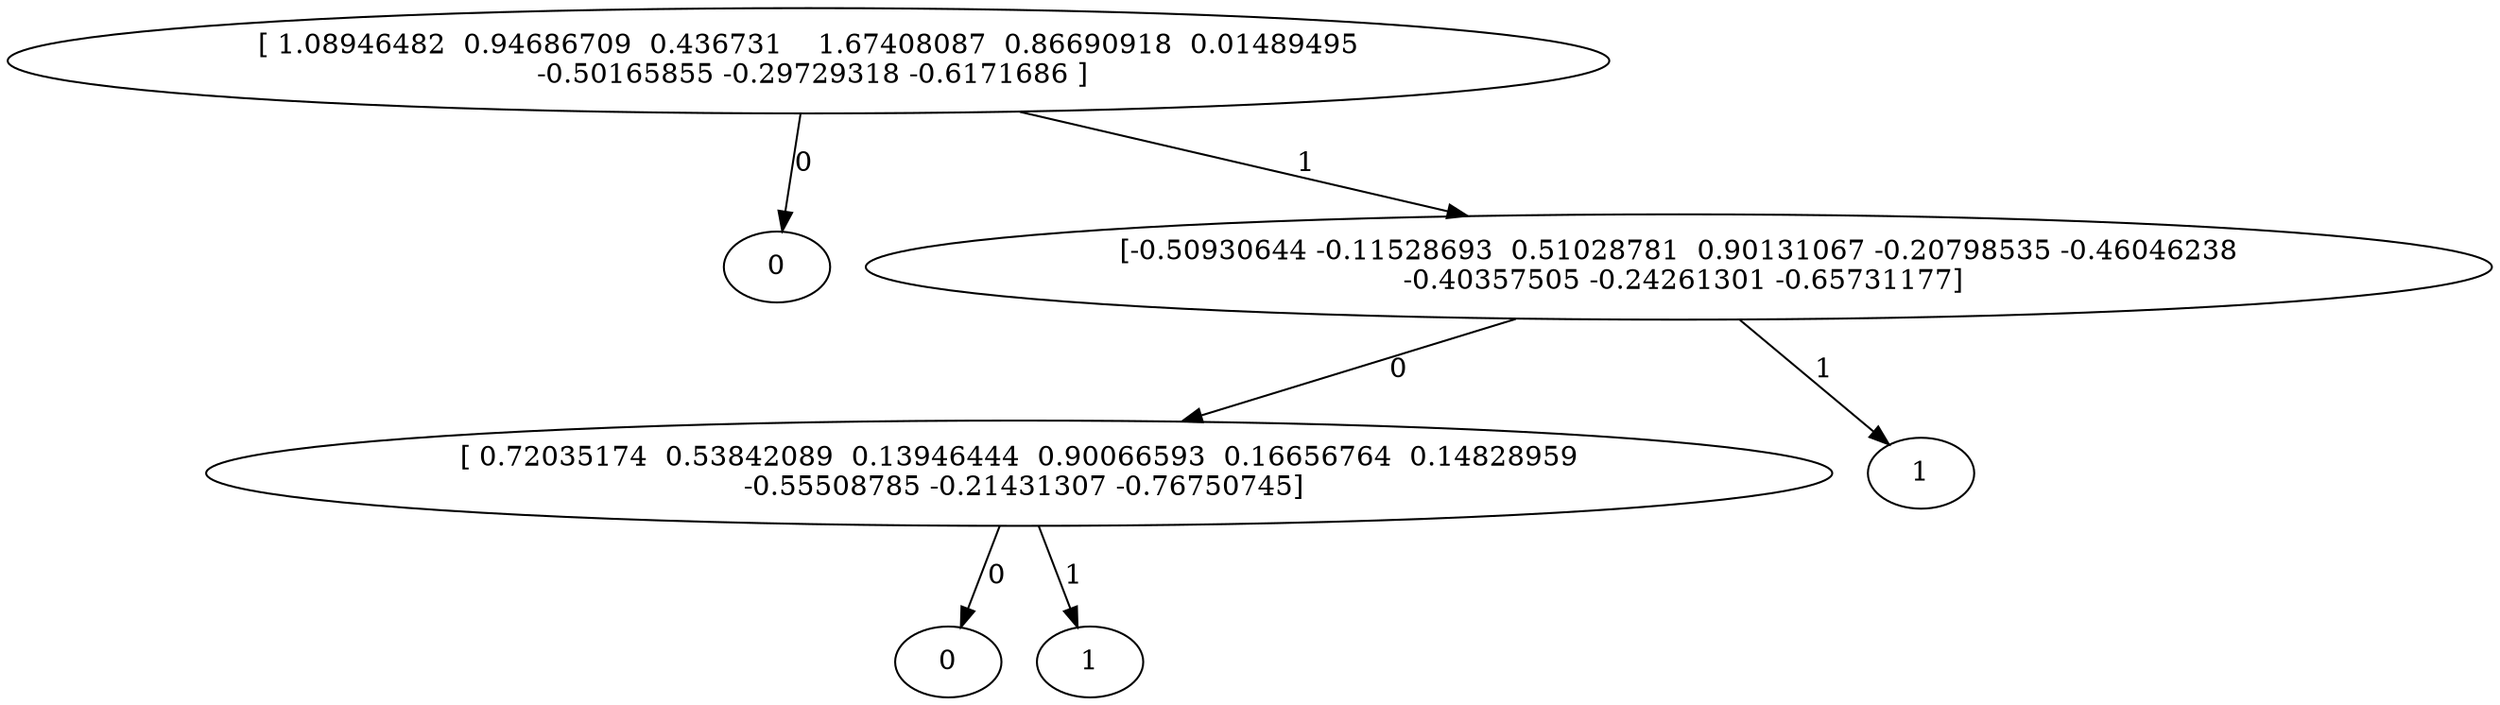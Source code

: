digraph G {
	0 [label="[ 1.08946482  0.94686709  0.436731    1.67408087  0.86690918  0.01489495
 -0.50165855 -0.29729318 -0.6171686 ]"]
	1 [label=0]
	0 -> 1 [label=0]
	2 [label="[-0.50930644 -0.11528693  0.51028781  0.90131067 -0.20798535 -0.46046238
 -0.40357505 -0.24261301 -0.65731177]"]
	0 -> 2 [label=1]
	3 [label="[ 0.72035174  0.53842089  0.13946444  0.90066593  0.16656764  0.14828959
 -0.55508785 -0.21431307 -0.76750745]"]
	2 -> 3 [label=0]
	4 [label=0]
	3 -> 4 [label=0]
	5 [label=1]
	3 -> 5 [label=1]
	6 [label=1]
	2 -> 6 [label=1]
}
